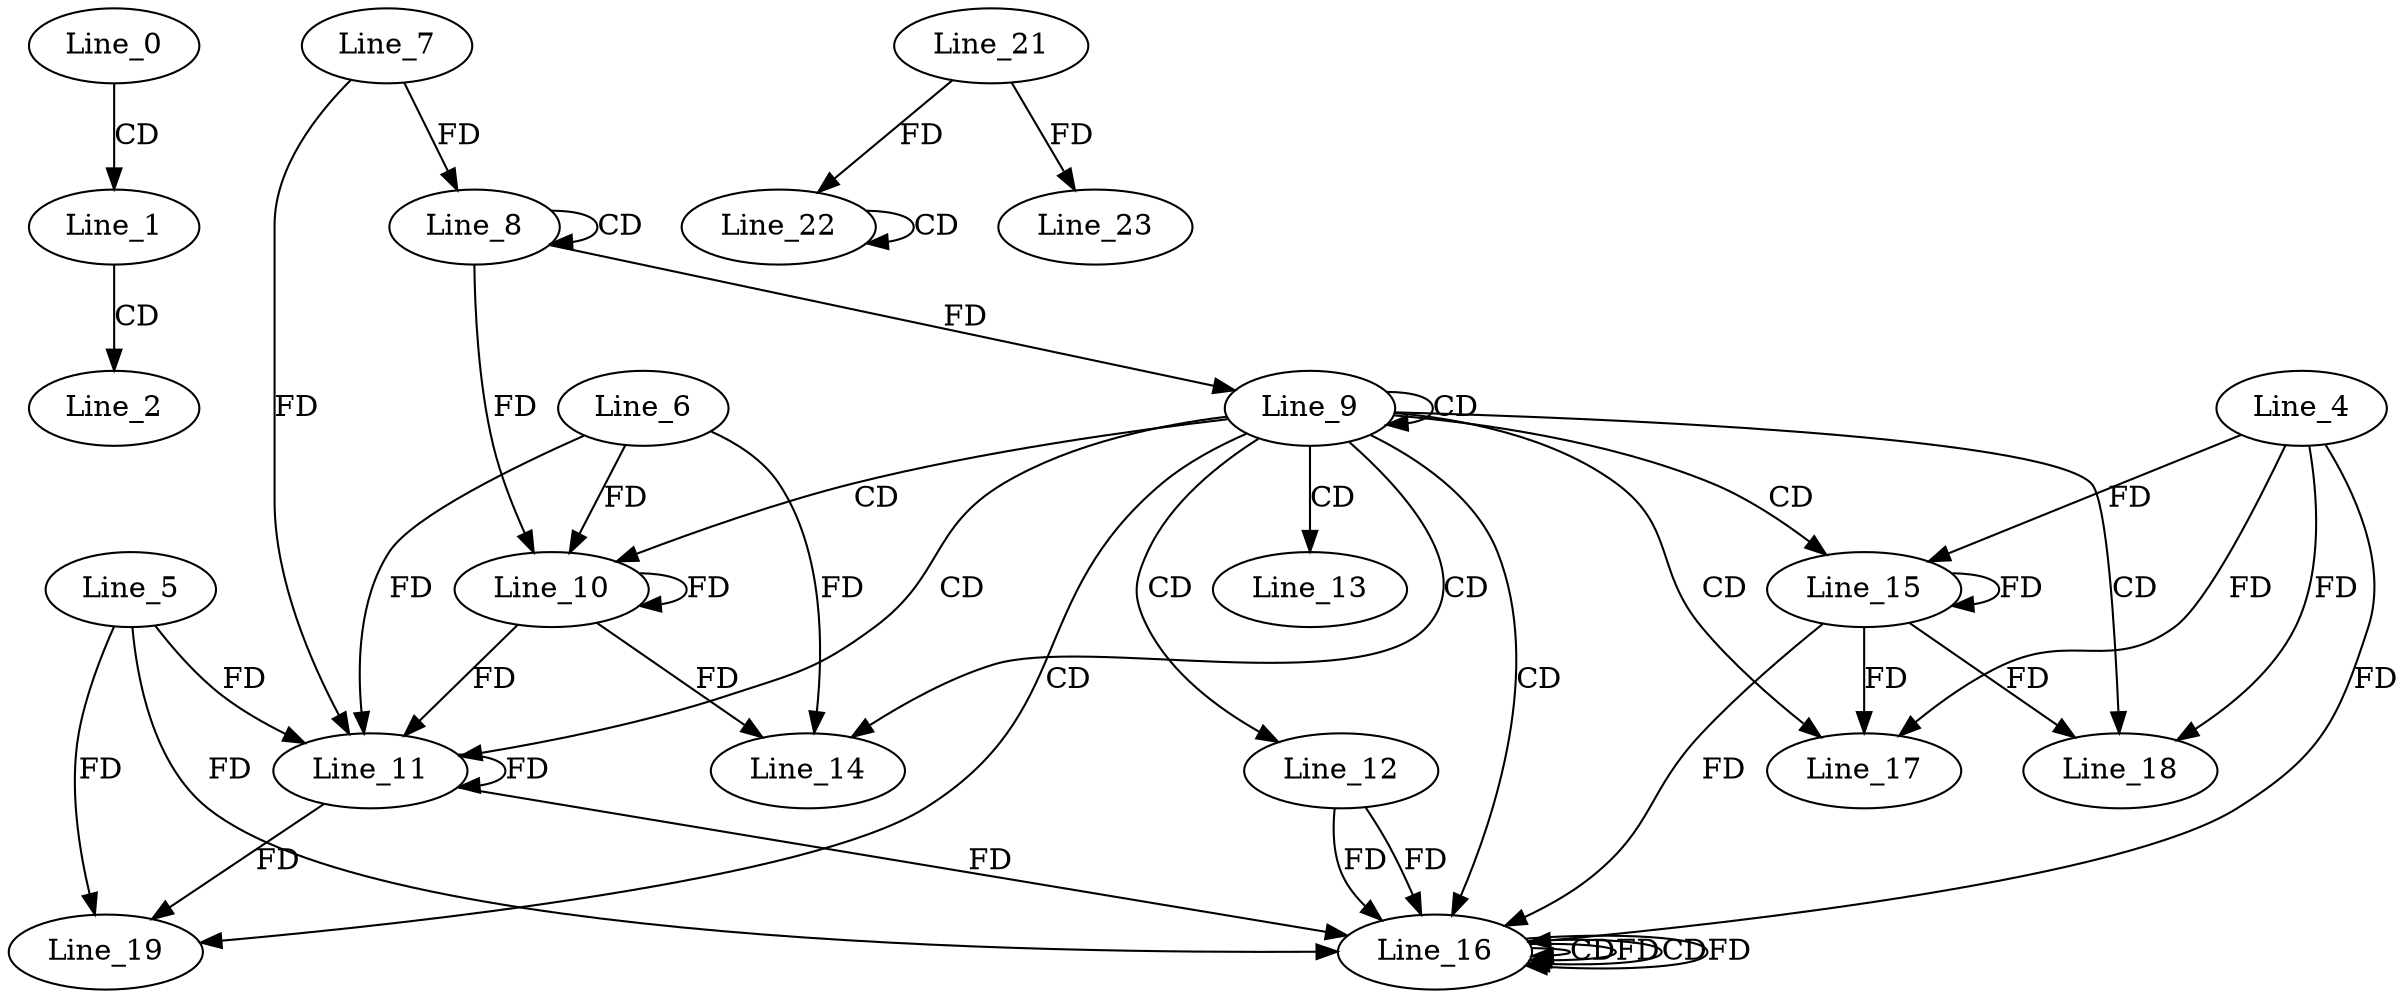 digraph G {
  Line_0;
  Line_1;
  Line_2;
  Line_8;
  Line_8;
  Line_7;
  Line_9;
  Line_9;
  Line_10;
  Line_6;
  Line_10;
  Line_11;
  Line_5;
  Line_11;
  Line_12;
  Line_13;
  Line_14;
  Line_14;
  Line_15;
  Line_4;
  Line_16;
  Line_16;
  Line_16;
  Line_16;
  Line_17;
  Line_18;
  Line_19;
  Line_22;
  Line_22;
  Line_21;
  Line_22;
  Line_23;
  Line_0 -> Line_1 [ label="CD" ];
  Line_1 -> Line_2 [ label="CD" ];
  Line_8 -> Line_8 [ label="CD" ];
  Line_7 -> Line_8 [ label="FD" ];
  Line_9 -> Line_9 [ label="CD" ];
  Line_8 -> Line_9 [ label="FD" ];
  Line_9 -> Line_10 [ label="CD" ];
  Line_10 -> Line_10 [ label="FD" ];
  Line_6 -> Line_10 [ label="FD" ];
  Line_8 -> Line_10 [ label="FD" ];
  Line_9 -> Line_11 [ label="CD" ];
  Line_11 -> Line_11 [ label="FD" ];
  Line_5 -> Line_11 [ label="FD" ];
  Line_7 -> Line_11 [ label="FD" ];
  Line_10 -> Line_11 [ label="FD" ];
  Line_6 -> Line_11 [ label="FD" ];
  Line_9 -> Line_12 [ label="CD" ];
  Line_9 -> Line_13 [ label="CD" ];
  Line_9 -> Line_14 [ label="CD" ];
  Line_10 -> Line_14 [ label="FD" ];
  Line_6 -> Line_14 [ label="FD" ];
  Line_9 -> Line_15 [ label="CD" ];
  Line_15 -> Line_15 [ label="FD" ];
  Line_4 -> Line_15 [ label="FD" ];
  Line_9 -> Line_16 [ label="CD" ];
  Line_16 -> Line_16 [ label="CD" ];
  Line_16 -> Line_16 [ label="FD" ];
  Line_12 -> Line_16 [ label="FD" ];
  Line_11 -> Line_16 [ label="FD" ];
  Line_5 -> Line_16 [ label="FD" ];
  Line_16 -> Line_16 [ label="CD" ];
  Line_15 -> Line_16 [ label="FD" ];
  Line_4 -> Line_16 [ label="FD" ];
  Line_16 -> Line_16 [ label="FD" ];
  Line_12 -> Line_16 [ label="FD" ];
  Line_9 -> Line_17 [ label="CD" ];
  Line_15 -> Line_17 [ label="FD" ];
  Line_4 -> Line_17 [ label="FD" ];
  Line_9 -> Line_18 [ label="CD" ];
  Line_15 -> Line_18 [ label="FD" ];
  Line_4 -> Line_18 [ label="FD" ];
  Line_9 -> Line_19 [ label="CD" ];
  Line_11 -> Line_19 [ label="FD" ];
  Line_5 -> Line_19 [ label="FD" ];
  Line_22 -> Line_22 [ label="CD" ];
  Line_21 -> Line_22 [ label="FD" ];
  Line_21 -> Line_23 [ label="FD" ];
}
